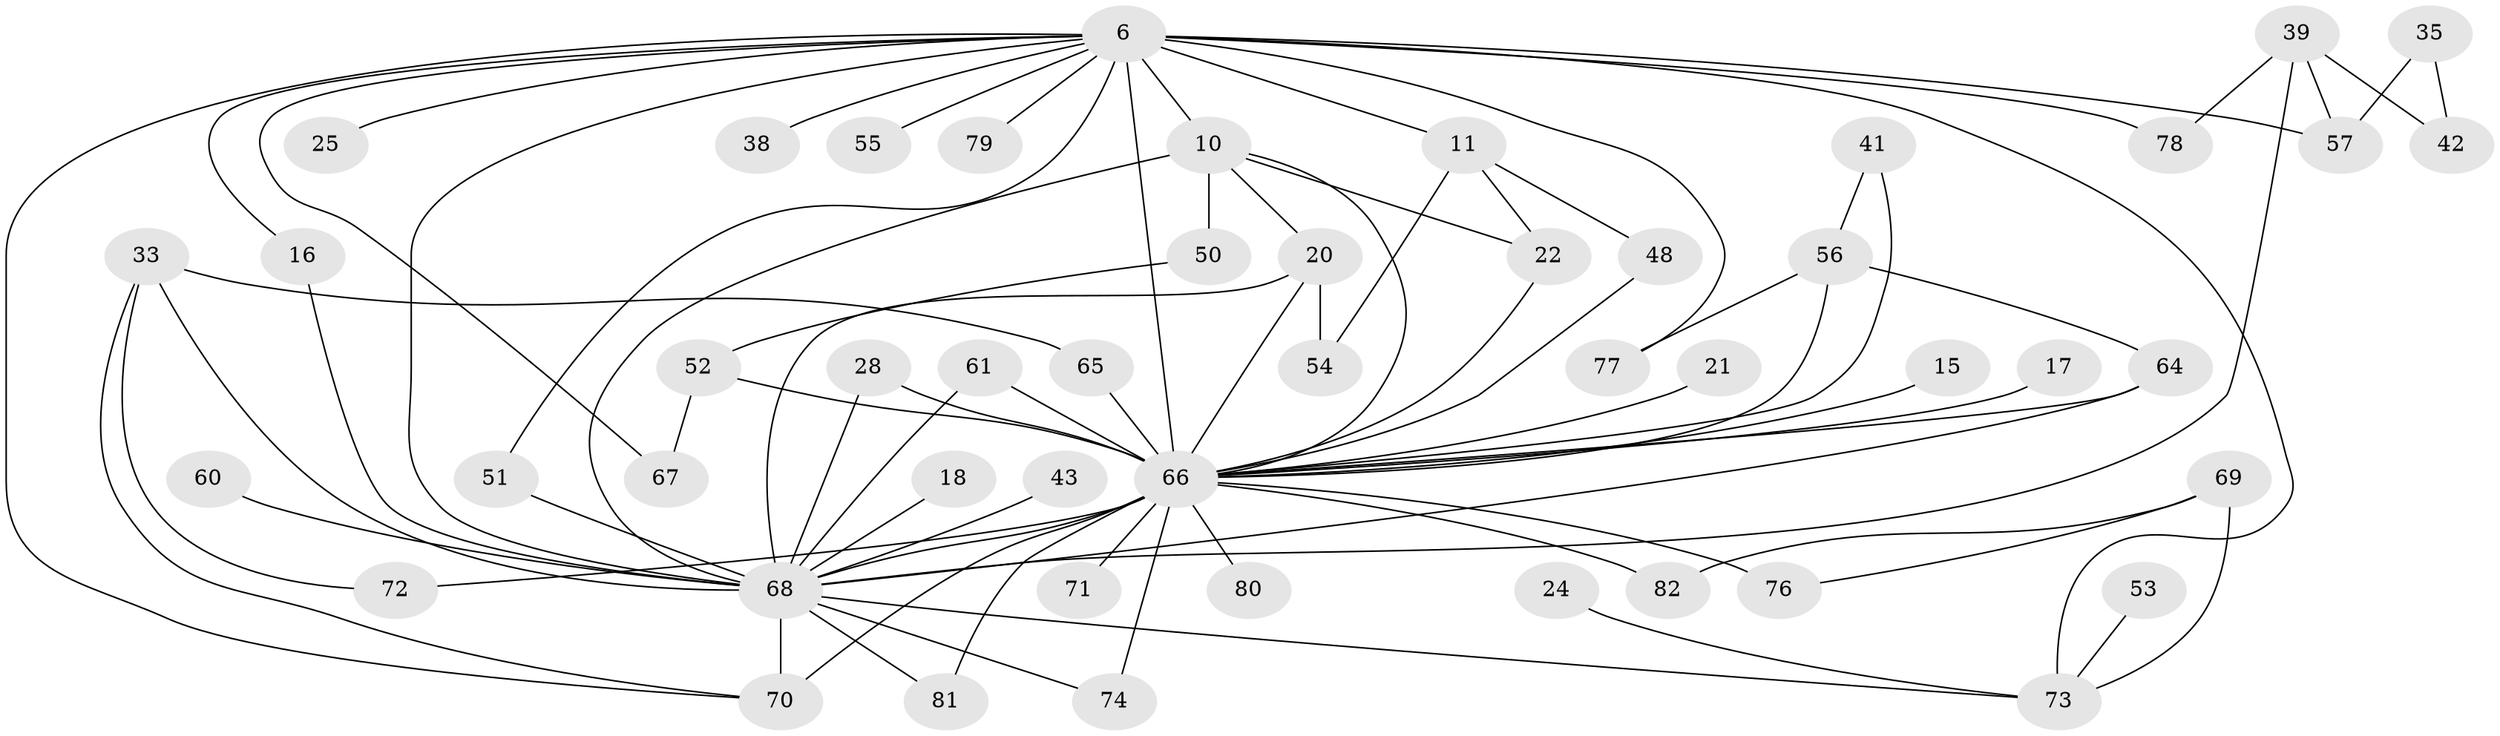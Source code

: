 // original degree distribution, {17: 0.012195121951219513, 10: 0.012195121951219513, 24: 0.024390243902439025, 21: 0.012195121951219513, 19: 0.012195121951219513, 18: 0.024390243902439025, 20: 0.012195121951219513, 13: 0.012195121951219513, 5: 0.04878048780487805, 3: 0.17073170731707318, 4: 0.08536585365853659, 2: 0.5487804878048781, 8: 0.012195121951219513, 6: 0.012195121951219513}
// Generated by graph-tools (version 1.1) at 2025/47/03/04/25 21:47:13]
// undirected, 49 vertices, 80 edges
graph export_dot {
graph [start="1"]
  node [color=gray90,style=filled];
  6 [super="+5+1"];
  10 [super="+2"];
  11;
  15;
  16;
  17;
  18;
  20 [super="+14"];
  21;
  22 [super="+13"];
  24;
  25;
  28;
  33;
  35;
  38;
  39;
  41;
  42;
  43;
  48;
  50;
  51;
  52 [super="+45"];
  53;
  54;
  55;
  56 [super="+31+47"];
  57 [super="+30"];
  60;
  61;
  64 [super="+63"];
  65;
  66 [super="+3+29+7"];
  67;
  68 [super="+44+62"];
  69;
  70 [super="+32+37"];
  71;
  72;
  73 [super="+40+23"];
  74;
  76 [super="+75"];
  77;
  78;
  79;
  80;
  81;
  82;
  6 -- 10 [weight=6];
  6 -- 11 [weight=2];
  6 -- 38 [weight=2];
  6 -- 55 [weight=2];
  6 -- 66 [weight=11];
  6 -- 67;
  6 -- 78;
  6 -- 16;
  6 -- 25 [weight=2];
  6 -- 51;
  6 -- 77;
  6 -- 79;
  6 -- 57 [weight=2];
  6 -- 70 [weight=2];
  6 -- 73;
  6 -- 68 [weight=10];
  10 -- 22;
  10 -- 50;
  10 -- 66 [weight=6];
  10 -- 68 [weight=6];
  10 -- 20;
  11 -- 48;
  11 -- 54;
  11 -- 22;
  15 -- 66;
  16 -- 68;
  17 -- 66 [weight=2];
  18 -- 68 [weight=2];
  20 -- 66;
  20 -- 54;
  20 -- 68;
  21 -- 66 [weight=2];
  22 -- 66;
  24 -- 73;
  28 -- 66;
  28 -- 68;
  33 -- 65;
  33 -- 72;
  33 -- 70;
  33 -- 68;
  35 -- 42;
  35 -- 57;
  39 -- 42;
  39 -- 78;
  39 -- 57;
  39 -- 68;
  41 -- 56;
  41 -- 66;
  43 -- 68 [weight=2];
  48 -- 66;
  50 -- 52;
  51 -- 68;
  52 -- 66 [weight=2];
  52 -- 67;
  53 -- 73 [weight=2];
  56 -- 77;
  56 -- 66 [weight=5];
  56 -- 64;
  60 -- 68 [weight=2];
  61 -- 66;
  61 -- 68;
  64 -- 66;
  64 -- 68;
  65 -- 66;
  66 -- 80 [weight=2];
  66 -- 81;
  66 -- 82;
  66 -- 70 [weight=3];
  66 -- 71 [weight=2];
  66 -- 72;
  66 -- 74;
  66 -- 76 [weight=2];
  66 -- 68 [weight=9];
  68 -- 70;
  68 -- 73 [weight=3];
  68 -- 74;
  68 -- 81;
  69 -- 82;
  69 -- 76;
  69 -- 73 [weight=2];
}
